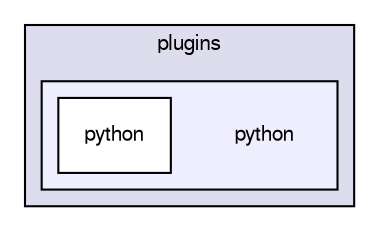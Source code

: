 digraph "python" {
  compound=true
  node [ fontsize="10", fontname="FreeSans"];
  edge [ labelfontsize="10", labelfontname="FreeSans"];
  subgraph clusterdir_7020b8b7abcceffa3f9f7a2d24718f16 {
    graph [ bgcolor="#ddddee", pencolor="black", label="plugins" fontname="FreeSans", fontsize="10", URL="dir_7020b8b7abcceffa3f9f7a2d24718f16.html"]
  subgraph clusterdir_4f56e0ba1989c2c025ff5a8b5c476e34 {
    graph [ bgcolor="#eeeeff", pencolor="black", label="" URL="dir_4f56e0ba1989c2c025ff5a8b5c476e34.html"];
    dir_4f56e0ba1989c2c025ff5a8b5c476e34 [shape=plaintext label="python"];
    dir_a43fa0e0f7878517020f471b2700d1ae [shape=box label="python" color="black" fillcolor="white" style="filled" URL="dir_a43fa0e0f7878517020f471b2700d1ae.html"];
  }
  }
}
